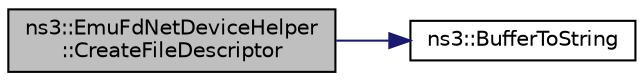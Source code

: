digraph "ns3::EmuFdNetDeviceHelper::CreateFileDescriptor"
{
 // LATEX_PDF_SIZE
  edge [fontname="Helvetica",fontsize="10",labelfontname="Helvetica",labelfontsize="10"];
  node [fontname="Helvetica",fontsize="10",shape=record];
  rankdir="LR";
  Node1 [label="ns3::EmuFdNetDeviceHelper\l::CreateFileDescriptor",height=0.2,width=0.4,color="black", fillcolor="grey75", style="filled", fontcolor="black",tooltip="Call out to a separate process running as suid root in order to get a raw socket."];
  Node1 -> Node2 [color="midnightblue",fontsize="10",style="solid",fontname="Helvetica"];
  Node2 [label="ns3::BufferToString",height=0.2,width=0.4,color="black", fillcolor="white", style="filled",URL="$namespacens3.html#a97907497171f00140c77ed054e3baad6",tooltip="Convert a byte buffer to a string containing a hex representation of the buffer."];
}

